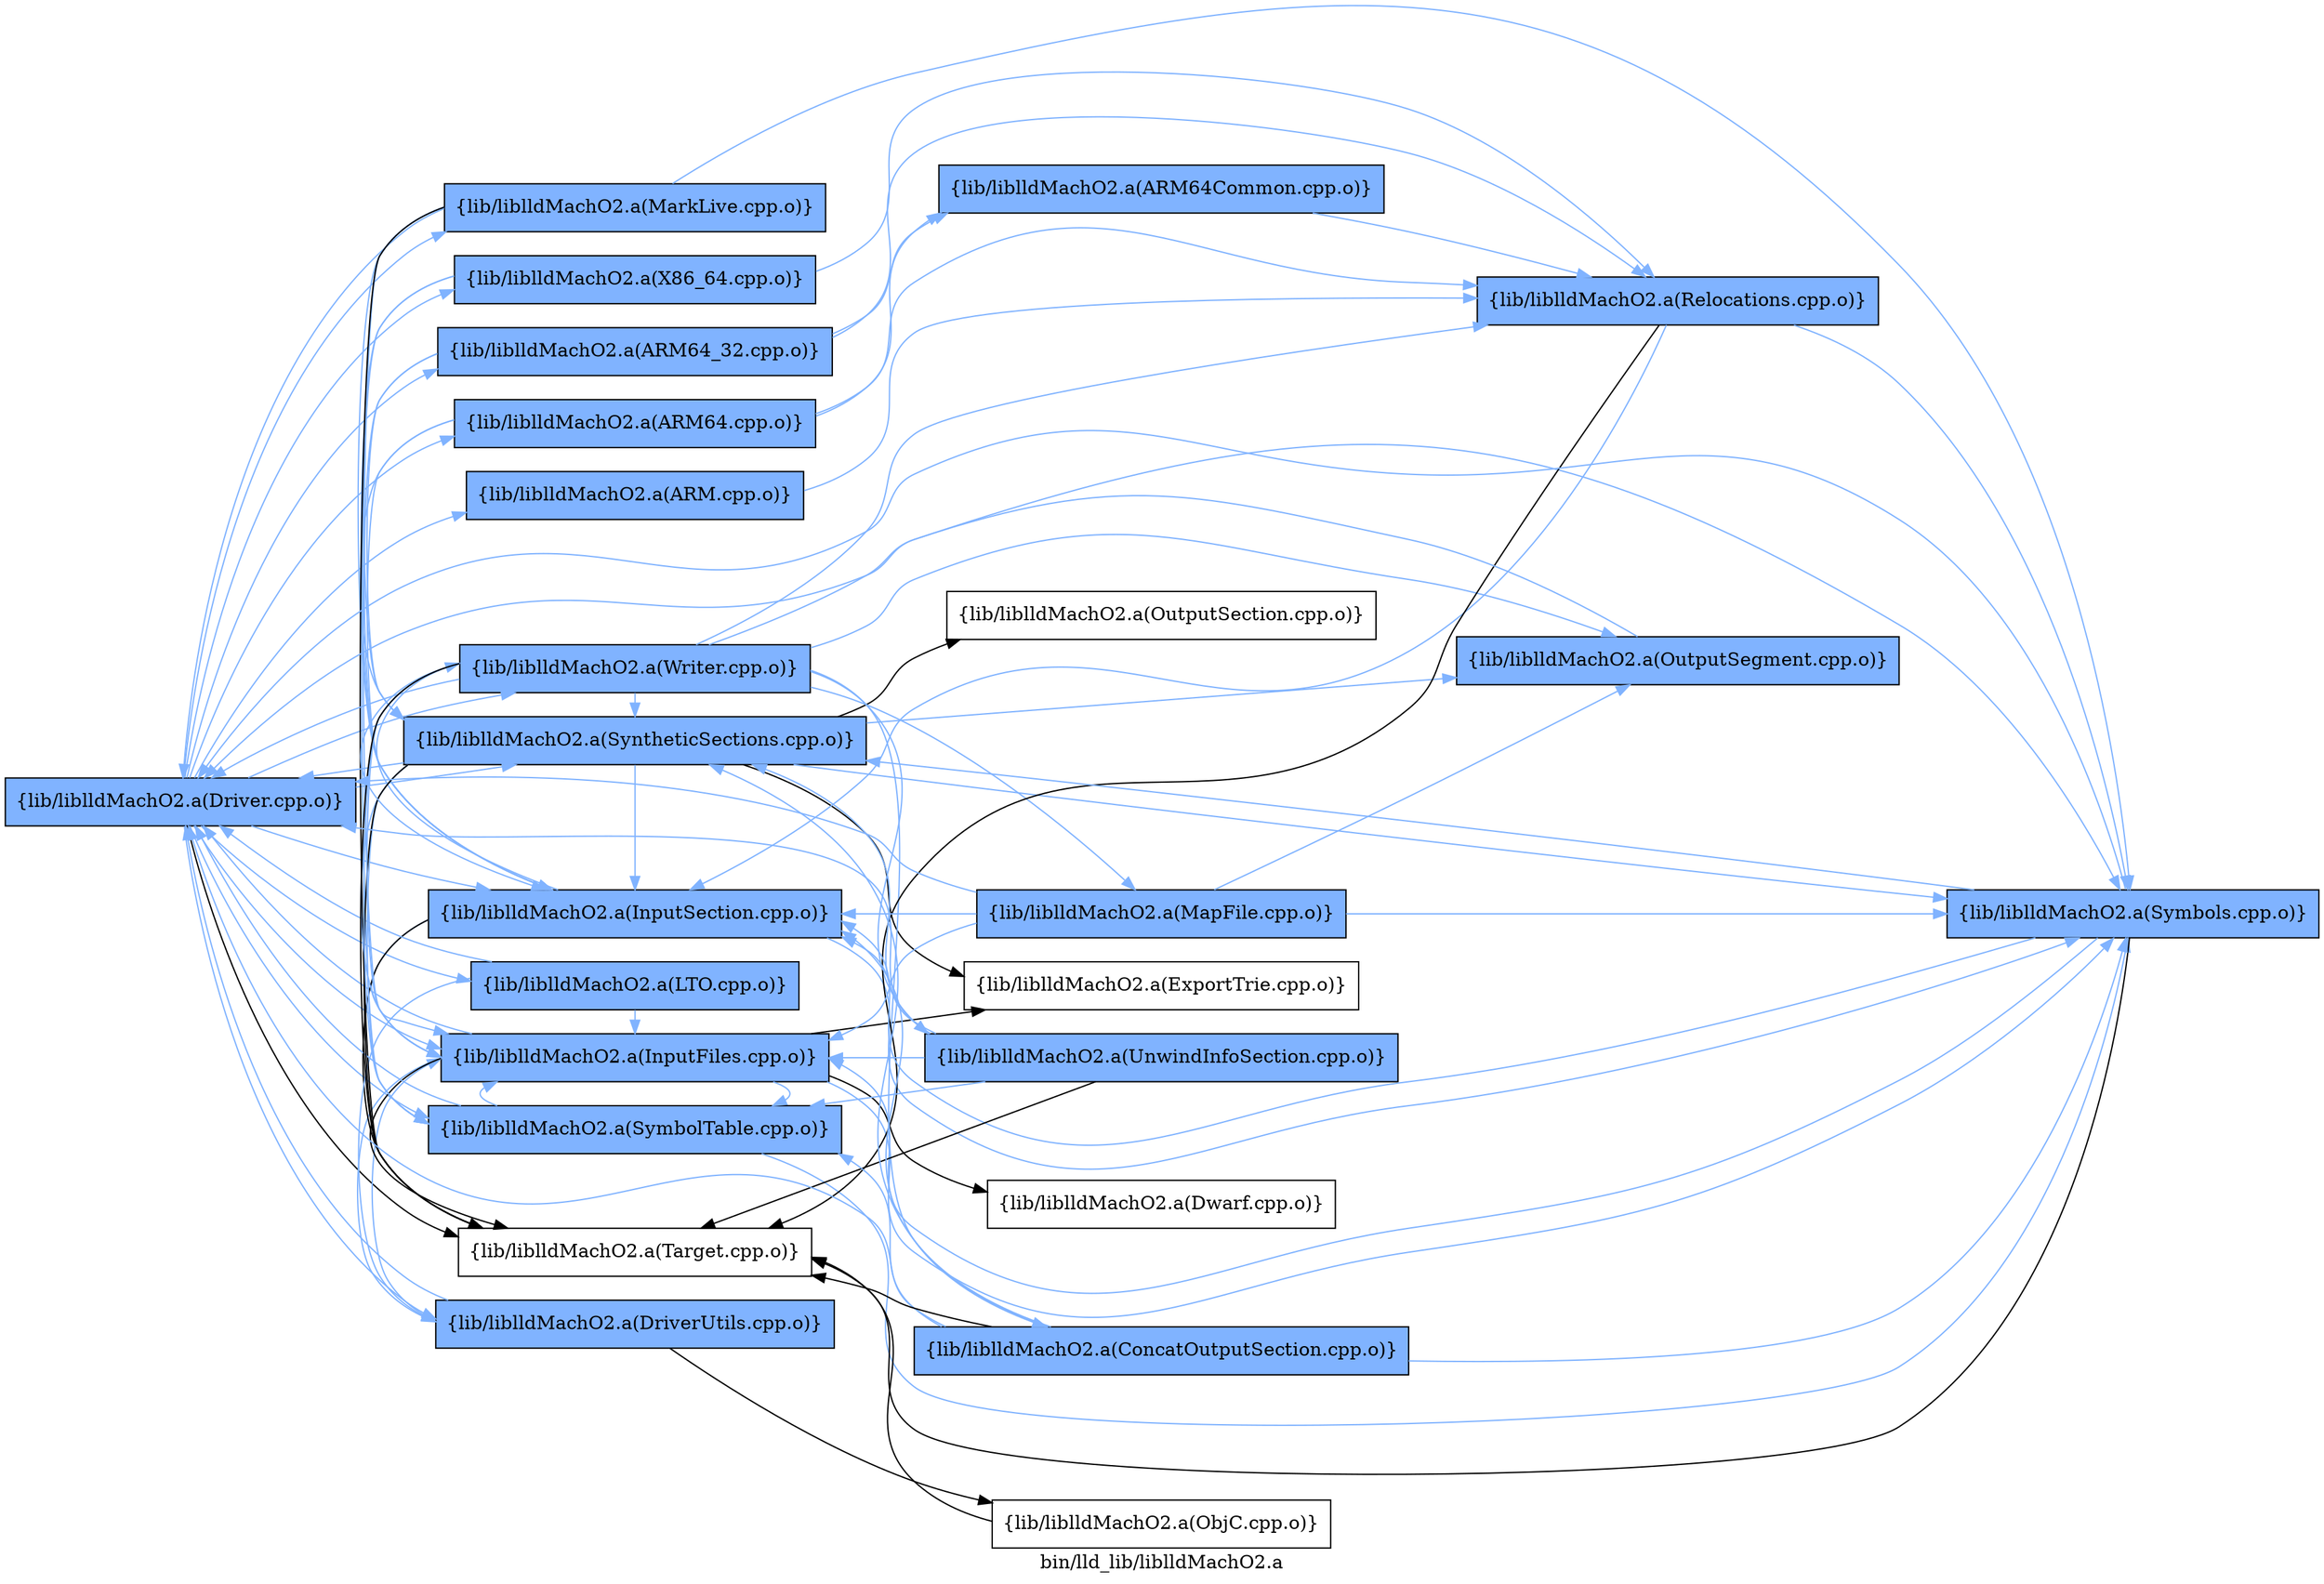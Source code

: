 digraph "bin/lld_lib/liblldMachO2.a" {
	label="bin/lld_lib/liblldMachO2.a";
	rankdir=LR;
	{ rank=same; Node0x55fd7b7fd8a8;  }
	{ rank=same; Node0x55fd7b8038e8; Node0x55fd7b803898; Node0x55fd7b805af8; Node0x55fd7b804c48; Node0x55fd7b8015e8; Node0x55fd7b801548; Node0x55fd7b819af8; Node0x55fd7b8176b8; Node0x55fd7b8178e8; Node0x55fd7b811f88; Node0x55fd7b80fd28; Node0x55fd7b819008; Node0x55fd7b818338;  }

	Node0x55fd7b7fd8a8 [shape=record,shape=box,group=1,style=filled,fillcolor="0.600000 0.5 1",label="{lib/liblldMachO2.a(Driver.cpp.o)}"];
	Node0x55fd7b7fd8a8 -> Node0x55fd7b8038e8[color="0.600000 0.5 1"];
	Node0x55fd7b7fd8a8 -> Node0x55fd7b803898[color="0.600000 0.5 1"];
	Node0x55fd7b7fd8a8 -> Node0x55fd7b805af8[color="0.600000 0.5 1"];
	Node0x55fd7b7fd8a8 -> Node0x55fd7b804c48[color="0.600000 0.5 1"];
	Node0x55fd7b7fd8a8 -> Node0x55fd7b8015e8[color="0.600000 0.5 1"];
	Node0x55fd7b7fd8a8 -> Node0x55fd7b801548[color="0.600000 0.5 1"];
	Node0x55fd7b7fd8a8 -> Node0x55fd7b819af8[color="0.600000 0.5 1"];
	Node0x55fd7b7fd8a8 -> Node0x55fd7b8176b8[color="0.600000 0.5 1"];
	Node0x55fd7b7fd8a8 -> Node0x55fd7b8178e8[color="0.600000 0.5 1"];
	Node0x55fd7b7fd8a8 -> Node0x55fd7b811f88[color="0.600000 0.5 1"];
	Node0x55fd7b7fd8a8 -> Node0x55fd7b80fd28[color="0.600000 0.5 1"];
	Node0x55fd7b7fd8a8 -> Node0x55fd7b819008;
	Node0x55fd7b7fd8a8 -> Node0x55fd7b818338[color="0.600000 0.5 1"];
	Node0x55fd7b8038e8 [shape=record,shape=box,group=1,style=filled,fillcolor="0.600000 0.5 1",label="{lib/liblldMachO2.a(ARM.cpp.o)}"];
	Node0x55fd7b8038e8 -> Node0x55fd7b8118a8[color="0.600000 0.5 1"];
	Node0x55fd7b803898 [shape=record,shape=box,group=1,style=filled,fillcolor="0.600000 0.5 1",label="{lib/liblldMachO2.a(X86_64.cpp.o)}"];
	Node0x55fd7b803898 -> Node0x55fd7b819af8[color="0.600000 0.5 1"];
	Node0x55fd7b803898 -> Node0x55fd7b8118a8[color="0.600000 0.5 1"];
	Node0x55fd7b803898 -> Node0x55fd7b80fd28[color="0.600000 0.5 1"];
	Node0x55fd7b805af8 [shape=record,shape=box,group=1,style=filled,fillcolor="0.600000 0.5 1",label="{lib/liblldMachO2.a(ARM64_32.cpp.o)}"];
	Node0x55fd7b805af8 -> Node0x55fd7b804e78[color="0.600000 0.5 1"];
	Node0x55fd7b805af8 -> Node0x55fd7b819af8[color="0.600000 0.5 1"];
	Node0x55fd7b805af8 -> Node0x55fd7b8118a8[color="0.600000 0.5 1"];
	Node0x55fd7b805af8 -> Node0x55fd7b80fd28[color="0.600000 0.5 1"];
	Node0x55fd7b804c48 [shape=record,shape=box,group=1,style=filled,fillcolor="0.600000 0.5 1",label="{lib/liblldMachO2.a(ARM64.cpp.o)}"];
	Node0x55fd7b804c48 -> Node0x55fd7b804e78[color="0.600000 0.5 1"];
	Node0x55fd7b804c48 -> Node0x55fd7b819af8[color="0.600000 0.5 1"];
	Node0x55fd7b804c48 -> Node0x55fd7b8118a8[color="0.600000 0.5 1"];
	Node0x55fd7b804c48 -> Node0x55fd7b80fd28[color="0.600000 0.5 1"];
	Node0x55fd7b8015e8 [shape=record,shape=box,group=1,style=filled,fillcolor="0.600000 0.5 1",label="{lib/liblldMachO2.a(DriverUtils.cpp.o)}"];
	Node0x55fd7b8015e8 -> Node0x55fd7b7fd8a8[color="0.600000 0.5 1"];
	Node0x55fd7b8015e8 -> Node0x55fd7b801548[color="0.600000 0.5 1"];
	Node0x55fd7b8015e8 -> Node0x55fd7b818608;
	Node0x55fd7b801548 [shape=record,shape=box,group=1,style=filled,fillcolor="0.600000 0.5 1",label="{lib/liblldMachO2.a(InputFiles.cpp.o)}"];
	Node0x55fd7b801548 -> Node0x55fd7b7fd8a8[color="0.600000 0.5 1"];
	Node0x55fd7b801548 -> Node0x55fd7b8015e8[color="0.600000 0.5 1"];
	Node0x55fd7b801548 -> Node0x55fd7b8155e8;
	Node0x55fd7b801548 -> Node0x55fd7b818c48;
	Node0x55fd7b801548 -> Node0x55fd7b811f88[color="0.600000 0.5 1"];
	Node0x55fd7b801548 -> Node0x55fd7b811d58[color="0.600000 0.5 1"];
	Node0x55fd7b801548 -> Node0x55fd7b819008;
	Node0x55fd7b819af8 [shape=record,shape=box,group=1,style=filled,fillcolor="0.600000 0.5 1",label="{lib/liblldMachO2.a(InputSection.cpp.o)}"];
	Node0x55fd7b819af8 -> Node0x55fd7b801548[color="0.600000 0.5 1"];
	Node0x55fd7b819af8 -> Node0x55fd7b811d58[color="0.600000 0.5 1"];
	Node0x55fd7b819af8 -> Node0x55fd7b819008;
	Node0x55fd7b819af8 -> Node0x55fd7b818338[color="0.600000 0.5 1"];
	Node0x55fd7b8176b8 [shape=record,shape=box,group=1,style=filled,fillcolor="0.600000 0.5 1",label="{lib/liblldMachO2.a(LTO.cpp.o)}"];
	Node0x55fd7b8176b8 -> Node0x55fd7b7fd8a8[color="0.600000 0.5 1"];
	Node0x55fd7b8176b8 -> Node0x55fd7b8015e8[color="0.600000 0.5 1"];
	Node0x55fd7b8176b8 -> Node0x55fd7b801548[color="0.600000 0.5 1"];
	Node0x55fd7b8178e8 [shape=record,shape=box,group=1,style=filled,fillcolor="0.600000 0.5 1",label="{lib/liblldMachO2.a(MarkLive.cpp.o)}"];
	Node0x55fd7b8178e8 -> Node0x55fd7b7fd8a8[color="0.600000 0.5 1"];
	Node0x55fd7b8178e8 -> Node0x55fd7b801548[color="0.600000 0.5 1"];
	Node0x55fd7b8178e8 -> Node0x55fd7b819af8[color="0.600000 0.5 1"];
	Node0x55fd7b8178e8 -> Node0x55fd7b811f88[color="0.600000 0.5 1"];
	Node0x55fd7b8178e8 -> Node0x55fd7b811d58[color="0.600000 0.5 1"];
	Node0x55fd7b8178e8 -> Node0x55fd7b819008;
	Node0x55fd7b811f88 [shape=record,shape=box,group=1,style=filled,fillcolor="0.600000 0.5 1",label="{lib/liblldMachO2.a(SymbolTable.cpp.o)}"];
	Node0x55fd7b811f88 -> Node0x55fd7b7fd8a8[color="0.600000 0.5 1"];
	Node0x55fd7b811f88 -> Node0x55fd7b801548[color="0.600000 0.5 1"];
	Node0x55fd7b811f88 -> Node0x55fd7b811d58[color="0.600000 0.5 1"];
	Node0x55fd7b80fd28 [shape=record,shape=box,group=1,style=filled,fillcolor="0.600000 0.5 1",label="{lib/liblldMachO2.a(SyntheticSections.cpp.o)}"];
	Node0x55fd7b80fd28 -> Node0x55fd7b7fd8a8[color="0.600000 0.5 1"];
	Node0x55fd7b80fd28 -> Node0x55fd7b801548[color="0.600000 0.5 1"];
	Node0x55fd7b80fd28 -> Node0x55fd7b818c48;
	Node0x55fd7b80fd28 -> Node0x55fd7b819af8[color="0.600000 0.5 1"];
	Node0x55fd7b80fd28 -> Node0x55fd7b811f88[color="0.600000 0.5 1"];
	Node0x55fd7b80fd28 -> Node0x55fd7b811d58[color="0.600000 0.5 1"];
	Node0x55fd7b80fd28 -> Node0x55fd7b80ff08[color="0.600000 0.5 1"];
	Node0x55fd7b80fd28 -> Node0x55fd7b810188;
	Node0x55fd7b80fd28 -> Node0x55fd7b819008;
	Node0x55fd7b819008 [shape=record,shape=box,group=0,label="{lib/liblldMachO2.a(Target.cpp.o)}"];
	Node0x55fd7b818338 [shape=record,shape=box,group=1,style=filled,fillcolor="0.600000 0.5 1",label="{lib/liblldMachO2.a(Writer.cpp.o)}"];
	Node0x55fd7b818338 -> Node0x55fd7b7fd8a8[color="0.600000 0.5 1"];
	Node0x55fd7b818338 -> Node0x55fd7b801548[color="0.600000 0.5 1"];
	Node0x55fd7b818338 -> Node0x55fd7b819af8[color="0.600000 0.5 1"];
	Node0x55fd7b818338 -> Node0x55fd7b8118a8[color="0.600000 0.5 1"];
	Node0x55fd7b818338 -> Node0x55fd7b811f88[color="0.600000 0.5 1"];
	Node0x55fd7b818338 -> Node0x55fd7b811d58[color="0.600000 0.5 1"];
	Node0x55fd7b818338 -> Node0x55fd7b80fd28[color="0.600000 0.5 1"];
	Node0x55fd7b818338 -> Node0x55fd7b80ff08[color="0.600000 0.5 1"];
	Node0x55fd7b818338 -> Node0x55fd7b819008;
	Node0x55fd7b818338 -> Node0x55fd7b818158[color="0.600000 0.5 1"];
	Node0x55fd7b818338 -> Node0x55fd7b817528[color="0.600000 0.5 1"];
	Node0x55fd7b818338 -> Node0x55fd7b816fd8[color="0.600000 0.5 1"];
	Node0x55fd7b8118a8 [shape=record,shape=box,group=1,style=filled,fillcolor="0.600000 0.5 1",label="{lib/liblldMachO2.a(Relocations.cpp.o)}"];
	Node0x55fd7b8118a8 -> Node0x55fd7b819af8[color="0.600000 0.5 1"];
	Node0x55fd7b8118a8 -> Node0x55fd7b811d58[color="0.600000 0.5 1"];
	Node0x55fd7b8118a8 -> Node0x55fd7b819008;
	Node0x55fd7b804e78 [shape=record,shape=box,group=1,style=filled,fillcolor="0.600000 0.5 1",label="{lib/liblldMachO2.a(ARM64Common.cpp.o)}"];
	Node0x55fd7b804e78 -> Node0x55fd7b8118a8[color="0.600000 0.5 1"];
	Node0x55fd7b818608 [shape=record,shape=box,group=0,label="{lib/liblldMachO2.a(ObjC.cpp.o)}"];
	Node0x55fd7b818608 -> Node0x55fd7b819008;
	Node0x55fd7b8155e8 [shape=record,shape=box,group=0,label="{lib/liblldMachO2.a(Dwarf.cpp.o)}"];
	Node0x55fd7b818c48 [shape=record,shape=box,group=0,label="{lib/liblldMachO2.a(ExportTrie.cpp.o)}"];
	Node0x55fd7b811d58 [shape=record,shape=box,group=1,style=filled,fillcolor="0.600000 0.5 1",label="{lib/liblldMachO2.a(Symbols.cpp.o)}"];
	Node0x55fd7b811d58 -> Node0x55fd7b7fd8a8[color="0.600000 0.5 1"];
	Node0x55fd7b811d58 -> Node0x55fd7b801548[color="0.600000 0.5 1"];
	Node0x55fd7b811d58 -> Node0x55fd7b819af8[color="0.600000 0.5 1"];
	Node0x55fd7b811d58 -> Node0x55fd7b80fd28[color="0.600000 0.5 1"];
	Node0x55fd7b811d58 -> Node0x55fd7b819008;
	Node0x55fd7b80ff08 [shape=record,shape=box,group=1,style=filled,fillcolor="0.600000 0.5 1",label="{lib/liblldMachO2.a(OutputSegment.cpp.o)}"];
	Node0x55fd7b80ff08 -> Node0x55fd7b7fd8a8[color="0.600000 0.5 1"];
	Node0x55fd7b810188 [shape=record,shape=box,group=0,label="{lib/liblldMachO2.a(OutputSection.cpp.o)}"];
	Node0x55fd7b818158 [shape=record,shape=box,group=1,style=filled,fillcolor="0.600000 0.5 1",label="{lib/liblldMachO2.a(UnwindInfoSection.cpp.o)}"];
	Node0x55fd7b818158 -> Node0x55fd7b7fd8a8[color="0.600000 0.5 1"];
	Node0x55fd7b818158 -> Node0x55fd7b801548[color="0.600000 0.5 1"];
	Node0x55fd7b818158 -> Node0x55fd7b819af8[color="0.600000 0.5 1"];
	Node0x55fd7b818158 -> Node0x55fd7b811f88[color="0.600000 0.5 1"];
	Node0x55fd7b818158 -> Node0x55fd7b80fd28[color="0.600000 0.5 1"];
	Node0x55fd7b818158 -> Node0x55fd7b819008;
	Node0x55fd7b817528 [shape=record,shape=box,group=1,style=filled,fillcolor="0.600000 0.5 1",label="{lib/liblldMachO2.a(ConcatOutputSection.cpp.o)}"];
	Node0x55fd7b817528 -> Node0x55fd7b7fd8a8[color="0.600000 0.5 1"];
	Node0x55fd7b817528 -> Node0x55fd7b819af8[color="0.600000 0.5 1"];
	Node0x55fd7b817528 -> Node0x55fd7b811f88[color="0.600000 0.5 1"];
	Node0x55fd7b817528 -> Node0x55fd7b811d58[color="0.600000 0.5 1"];
	Node0x55fd7b817528 -> Node0x55fd7b80fd28[color="0.600000 0.5 1"];
	Node0x55fd7b817528 -> Node0x55fd7b819008;
	Node0x55fd7b816fd8 [shape=record,shape=box,group=1,style=filled,fillcolor="0.600000 0.5 1",label="{lib/liblldMachO2.a(MapFile.cpp.o)}"];
	Node0x55fd7b816fd8 -> Node0x55fd7b7fd8a8[color="0.600000 0.5 1"];
	Node0x55fd7b816fd8 -> Node0x55fd7b801548[color="0.600000 0.5 1"];
	Node0x55fd7b816fd8 -> Node0x55fd7b819af8[color="0.600000 0.5 1"];
	Node0x55fd7b816fd8 -> Node0x55fd7b811d58[color="0.600000 0.5 1"];
	Node0x55fd7b816fd8 -> Node0x55fd7b80ff08[color="0.600000 0.5 1"];
}
